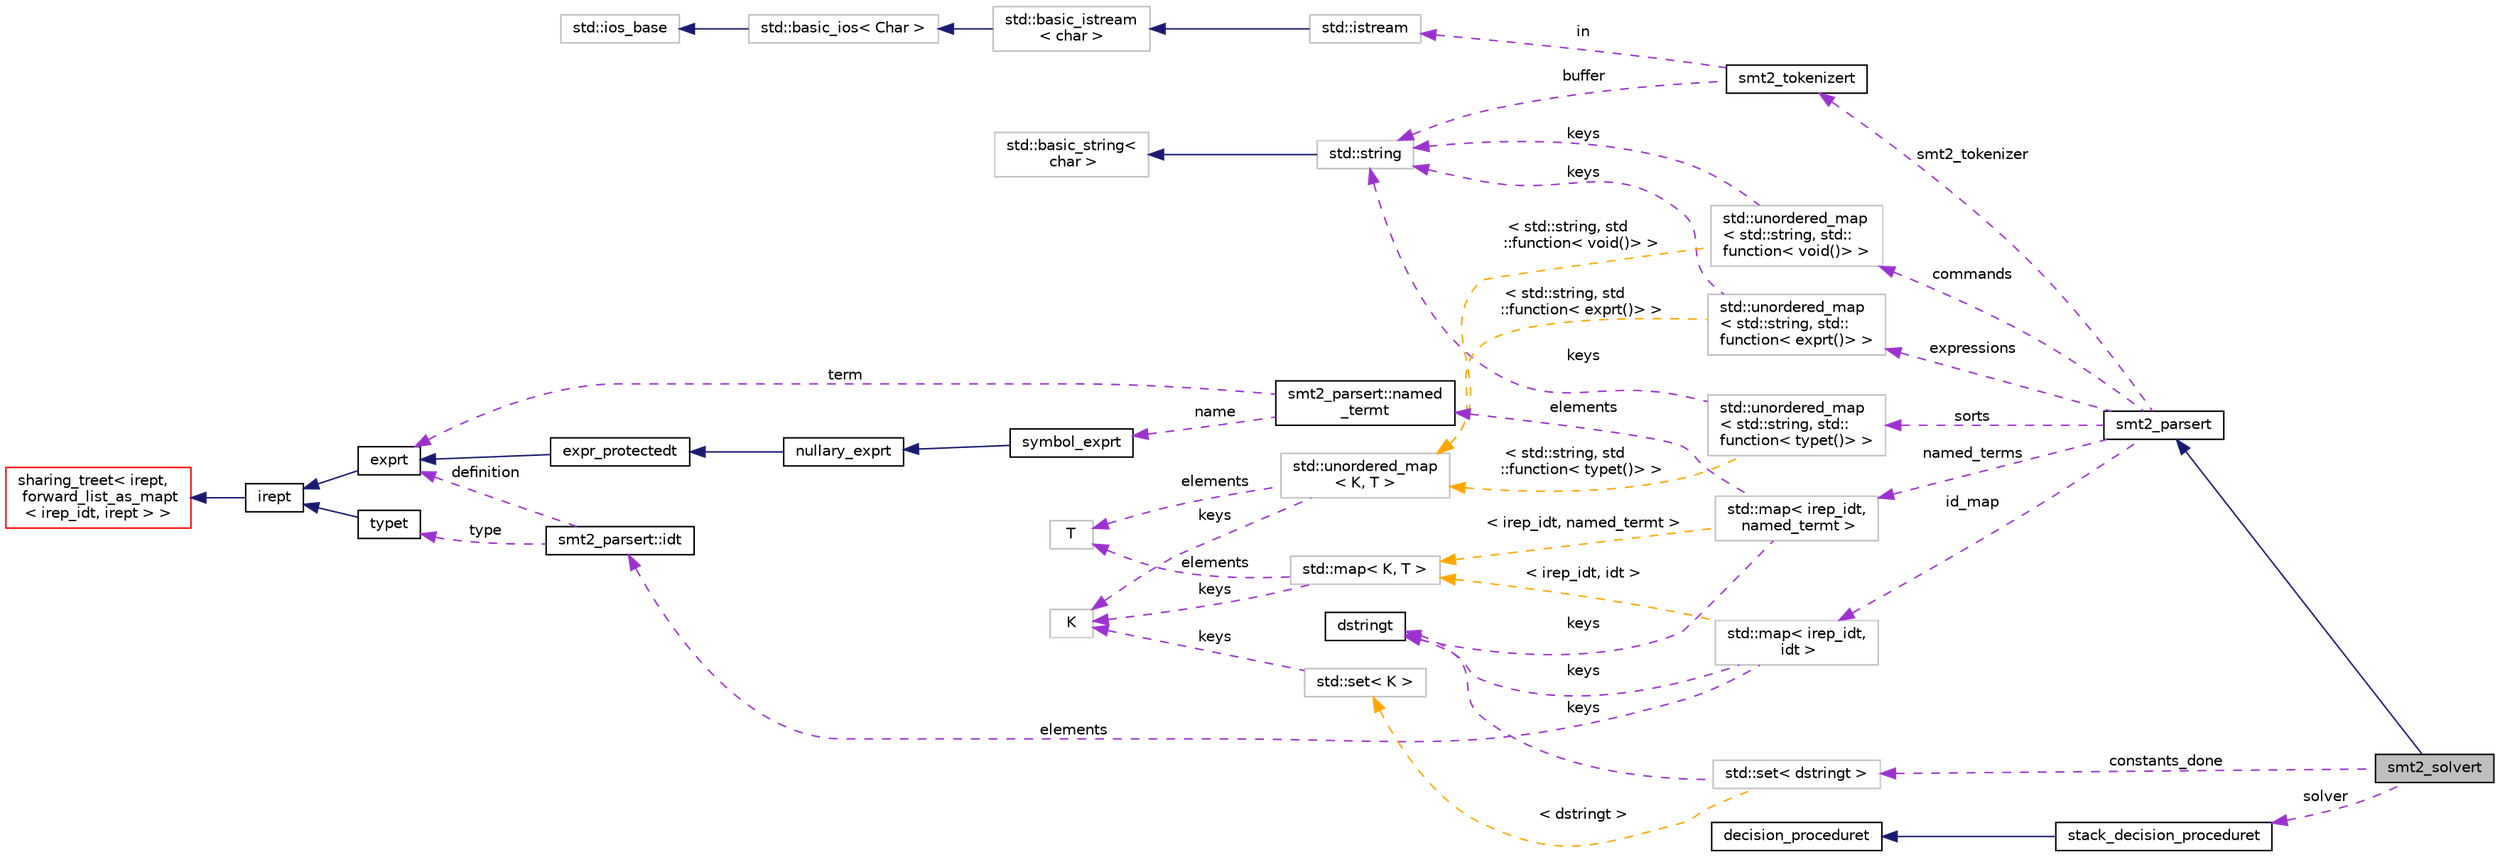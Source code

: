 digraph "smt2_solvert"
{
 // LATEX_PDF_SIZE
  bgcolor="transparent";
  edge [fontname="Helvetica",fontsize="10",labelfontname="Helvetica",labelfontsize="10"];
  node [fontname="Helvetica",fontsize="10",shape=record];
  rankdir="LR";
  Node1 [label="smt2_solvert",height=0.2,width=0.4,color="black", fillcolor="grey75", style="filled", fontcolor="black",tooltip=" "];
  Node2 -> Node1 [dir="back",color="midnightblue",fontsize="10",style="solid",fontname="Helvetica"];
  Node2 [label="smt2_parsert",height=0.2,width=0.4,color="black",URL="$classsmt2__parsert.html",tooltip=" "];
  Node3 -> Node2 [dir="back",color="darkorchid3",fontsize="10",style="dashed",label=" expressions" ,fontname="Helvetica"];
  Node3 [label="std::unordered_map\l\< std::string, std::\lfunction\< exprt()\> \>",height=0.2,width=0.4,color="grey75",tooltip=" "];
  Node4 -> Node3 [dir="back",color="darkorchid3",fontsize="10",style="dashed",label=" keys" ,fontname="Helvetica"];
  Node4 [label="std::string",height=0.2,width=0.4,color="grey75",tooltip="STL class."];
  Node5 -> Node4 [dir="back",color="midnightblue",fontsize="10",style="solid",fontname="Helvetica"];
  Node5 [label="std::basic_string\<\l char \>",height=0.2,width=0.4,color="grey75",tooltip="STL class."];
  Node6 -> Node3 [dir="back",color="orange",fontsize="10",style="dashed",label=" \< std::string, std\l::function\< exprt()\> \>" ,fontname="Helvetica"];
  Node6 [label="std::unordered_map\l\< K, T \>",height=0.2,width=0.4,color="grey75",tooltip="STL class."];
  Node7 -> Node6 [dir="back",color="darkorchid3",fontsize="10",style="dashed",label=" keys" ,fontname="Helvetica"];
  Node7 [label="K",height=0.2,width=0.4,color="grey75",tooltip=" "];
  Node8 -> Node6 [dir="back",color="darkorchid3",fontsize="10",style="dashed",label=" elements" ,fontname="Helvetica"];
  Node8 [label="T",height=0.2,width=0.4,color="grey75",tooltip=" "];
  Node9 -> Node2 [dir="back",color="darkorchid3",fontsize="10",style="dashed",label=" id_map" ,fontname="Helvetica"];
  Node9 [label="std::map\< irep_idt,\l idt \>",height=0.2,width=0.4,color="grey75",tooltip=" "];
  Node10 -> Node9 [dir="back",color="darkorchid3",fontsize="10",style="dashed",label=" elements" ,fontname="Helvetica"];
  Node10 [label="smt2_parsert::idt",height=0.2,width=0.4,color="black",URL="$structsmt2__parsert_1_1idt.html",tooltip=" "];
  Node11 -> Node10 [dir="back",color="darkorchid3",fontsize="10",style="dashed",label=" type" ,fontname="Helvetica"];
  Node11 [label="typet",height=0.2,width=0.4,color="black",URL="$classtypet.html",tooltip="The type of an expression, extends irept."];
  Node12 -> Node11 [dir="back",color="midnightblue",fontsize="10",style="solid",fontname="Helvetica"];
  Node12 [label="irept",height=0.2,width=0.4,color="black",URL="$classirept.html",tooltip="There are a large number of kinds of tree structured or tree-like data in CPROVER."];
  Node13 -> Node12 [dir="back",color="midnightblue",fontsize="10",style="solid",fontname="Helvetica"];
  Node13 [label="sharing_treet\< irept,\l forward_list_as_mapt\l\< irep_idt, irept \> \>",height=0.2,width=0.4,color="red",URL="$classsharing__treet.html",tooltip=" "];
  Node20 -> Node10 [dir="back",color="darkorchid3",fontsize="10",style="dashed",label=" definition" ,fontname="Helvetica"];
  Node20 [label="exprt",height=0.2,width=0.4,color="black",URL="$classexprt.html",tooltip="Base class for all expressions."];
  Node12 -> Node20 [dir="back",color="midnightblue",fontsize="10",style="solid",fontname="Helvetica"];
  Node18 -> Node9 [dir="back",color="darkorchid3",fontsize="10",style="dashed",label=" keys" ,fontname="Helvetica"];
  Node18 [label="dstringt",height=0.2,width=0.4,color="black",URL="$classdstringt.html",tooltip="dstringt has one field, an unsigned integer no which is an index into a static table of strings."];
  Node21 -> Node9 [dir="back",color="orange",fontsize="10",style="dashed",label=" \< irep_idt, idt \>" ,fontname="Helvetica"];
  Node21 [label="std::map\< K, T \>",height=0.2,width=0.4,color="grey75",tooltip="STL class."];
  Node7 -> Node21 [dir="back",color="darkorchid3",fontsize="10",style="dashed",label=" keys" ,fontname="Helvetica"];
  Node8 -> Node21 [dir="back",color="darkorchid3",fontsize="10",style="dashed",label=" elements" ,fontname="Helvetica"];
  Node22 -> Node2 [dir="back",color="darkorchid3",fontsize="10",style="dashed",label=" commands" ,fontname="Helvetica"];
  Node22 [label="std::unordered_map\l\< std::string, std::\lfunction\< void()\> \>",height=0.2,width=0.4,color="grey75",tooltip=" "];
  Node4 -> Node22 [dir="back",color="darkorchid3",fontsize="10",style="dashed",label=" keys" ,fontname="Helvetica"];
  Node6 -> Node22 [dir="back",color="orange",fontsize="10",style="dashed",label=" \< std::string, std\l::function\< void()\> \>" ,fontname="Helvetica"];
  Node23 -> Node2 [dir="back",color="darkorchid3",fontsize="10",style="dashed",label=" sorts" ,fontname="Helvetica"];
  Node23 [label="std::unordered_map\l\< std::string, std::\lfunction\< typet()\> \>",height=0.2,width=0.4,color="grey75",tooltip=" "];
  Node4 -> Node23 [dir="back",color="darkorchid3",fontsize="10",style="dashed",label=" keys" ,fontname="Helvetica"];
  Node6 -> Node23 [dir="back",color="orange",fontsize="10",style="dashed",label=" \< std::string, std\l::function\< typet()\> \>" ,fontname="Helvetica"];
  Node24 -> Node2 [dir="back",color="darkorchid3",fontsize="10",style="dashed",label=" smt2_tokenizer" ,fontname="Helvetica"];
  Node24 [label="smt2_tokenizert",height=0.2,width=0.4,color="black",URL="$classsmt2__tokenizert.html",tooltip=" "];
  Node25 -> Node24 [dir="back",color="darkorchid3",fontsize="10",style="dashed",label=" in" ,fontname="Helvetica"];
  Node25 [label="std::istream",height=0.2,width=0.4,color="grey75",tooltip="STL class."];
  Node26 -> Node25 [dir="back",color="midnightblue",fontsize="10",style="solid",fontname="Helvetica"];
  Node26 [label="std::basic_istream\l\< char \>",height=0.2,width=0.4,color="grey75",tooltip="STL class."];
  Node27 -> Node26 [dir="back",color="midnightblue",fontsize="10",style="solid",fontname="Helvetica"];
  Node27 [label="std::basic_ios\< Char \>",height=0.2,width=0.4,color="grey75",tooltip="STL class."];
  Node28 -> Node27 [dir="back",color="midnightblue",fontsize="10",style="solid",fontname="Helvetica"];
  Node28 [label="std::ios_base",height=0.2,width=0.4,color="grey75",tooltip="STL class."];
  Node4 -> Node24 [dir="back",color="darkorchid3",fontsize="10",style="dashed",label=" buffer" ,fontname="Helvetica"];
  Node29 -> Node2 [dir="back",color="darkorchid3",fontsize="10",style="dashed",label=" named_terms" ,fontname="Helvetica"];
  Node29 [label="std::map\< irep_idt,\l named_termt \>",height=0.2,width=0.4,color="grey75",tooltip=" "];
  Node18 -> Node29 [dir="back",color="darkorchid3",fontsize="10",style="dashed",label=" keys" ,fontname="Helvetica"];
  Node30 -> Node29 [dir="back",color="darkorchid3",fontsize="10",style="dashed",label=" elements" ,fontname="Helvetica"];
  Node30 [label="smt2_parsert::named\l_termt",height=0.2,width=0.4,color="black",URL="$structsmt2__parsert_1_1named__termt.html",tooltip=" "];
  Node20 -> Node30 [dir="back",color="darkorchid3",fontsize="10",style="dashed",label=" term" ,fontname="Helvetica"];
  Node31 -> Node30 [dir="back",color="darkorchid3",fontsize="10",style="dashed",label=" name" ,fontname="Helvetica"];
  Node31 [label="symbol_exprt",height=0.2,width=0.4,color="black",URL="$classsymbol__exprt.html",tooltip="Expression to hold a symbol (variable)"];
  Node32 -> Node31 [dir="back",color="midnightblue",fontsize="10",style="solid",fontname="Helvetica"];
  Node32 [label="nullary_exprt",height=0.2,width=0.4,color="black",URL="$classnullary__exprt.html",tooltip="An expression without operands."];
  Node33 -> Node32 [dir="back",color="midnightblue",fontsize="10",style="solid",fontname="Helvetica"];
  Node33 [label="expr_protectedt",height=0.2,width=0.4,color="black",URL="$classexpr__protectedt.html",tooltip="Base class for all expressions."];
  Node20 -> Node33 [dir="back",color="midnightblue",fontsize="10",style="solid",fontname="Helvetica"];
  Node21 -> Node29 [dir="back",color="orange",fontsize="10",style="dashed",label=" \< irep_idt, named_termt \>" ,fontname="Helvetica"];
  Node34 -> Node1 [dir="back",color="darkorchid3",fontsize="10",style="dashed",label=" constants_done" ,fontname="Helvetica"];
  Node34 [label="std::set\< dstringt \>",height=0.2,width=0.4,color="grey75",tooltip=" "];
  Node18 -> Node34 [dir="back",color="darkorchid3",fontsize="10",style="dashed",label=" keys" ,fontname="Helvetica"];
  Node35 -> Node34 [dir="back",color="orange",fontsize="10",style="dashed",label=" \< dstringt \>" ,fontname="Helvetica"];
  Node35 [label="std::set\< K \>",height=0.2,width=0.4,color="grey75",tooltip="STL class."];
  Node7 -> Node35 [dir="back",color="darkorchid3",fontsize="10",style="dashed",label=" keys" ,fontname="Helvetica"];
  Node36 -> Node1 [dir="back",color="darkorchid3",fontsize="10",style="dashed",label=" solver" ,fontname="Helvetica"];
  Node36 [label="stack_decision_proceduret",height=0.2,width=0.4,color="black",URL="$classstack__decision__proceduret.html",tooltip=" "];
  Node37 -> Node36 [dir="back",color="midnightblue",fontsize="10",style="solid",fontname="Helvetica"];
  Node37 [label="decision_proceduret",height=0.2,width=0.4,color="black",URL="$classdecision__proceduret.html",tooltip=" "];
}
